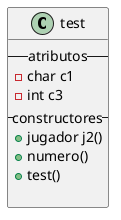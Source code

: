 @startuml
class test{
--atributos--
-char c1
-int c3
--constructores--
+jugador j2()
+numero()
+test()

}
@enduml
